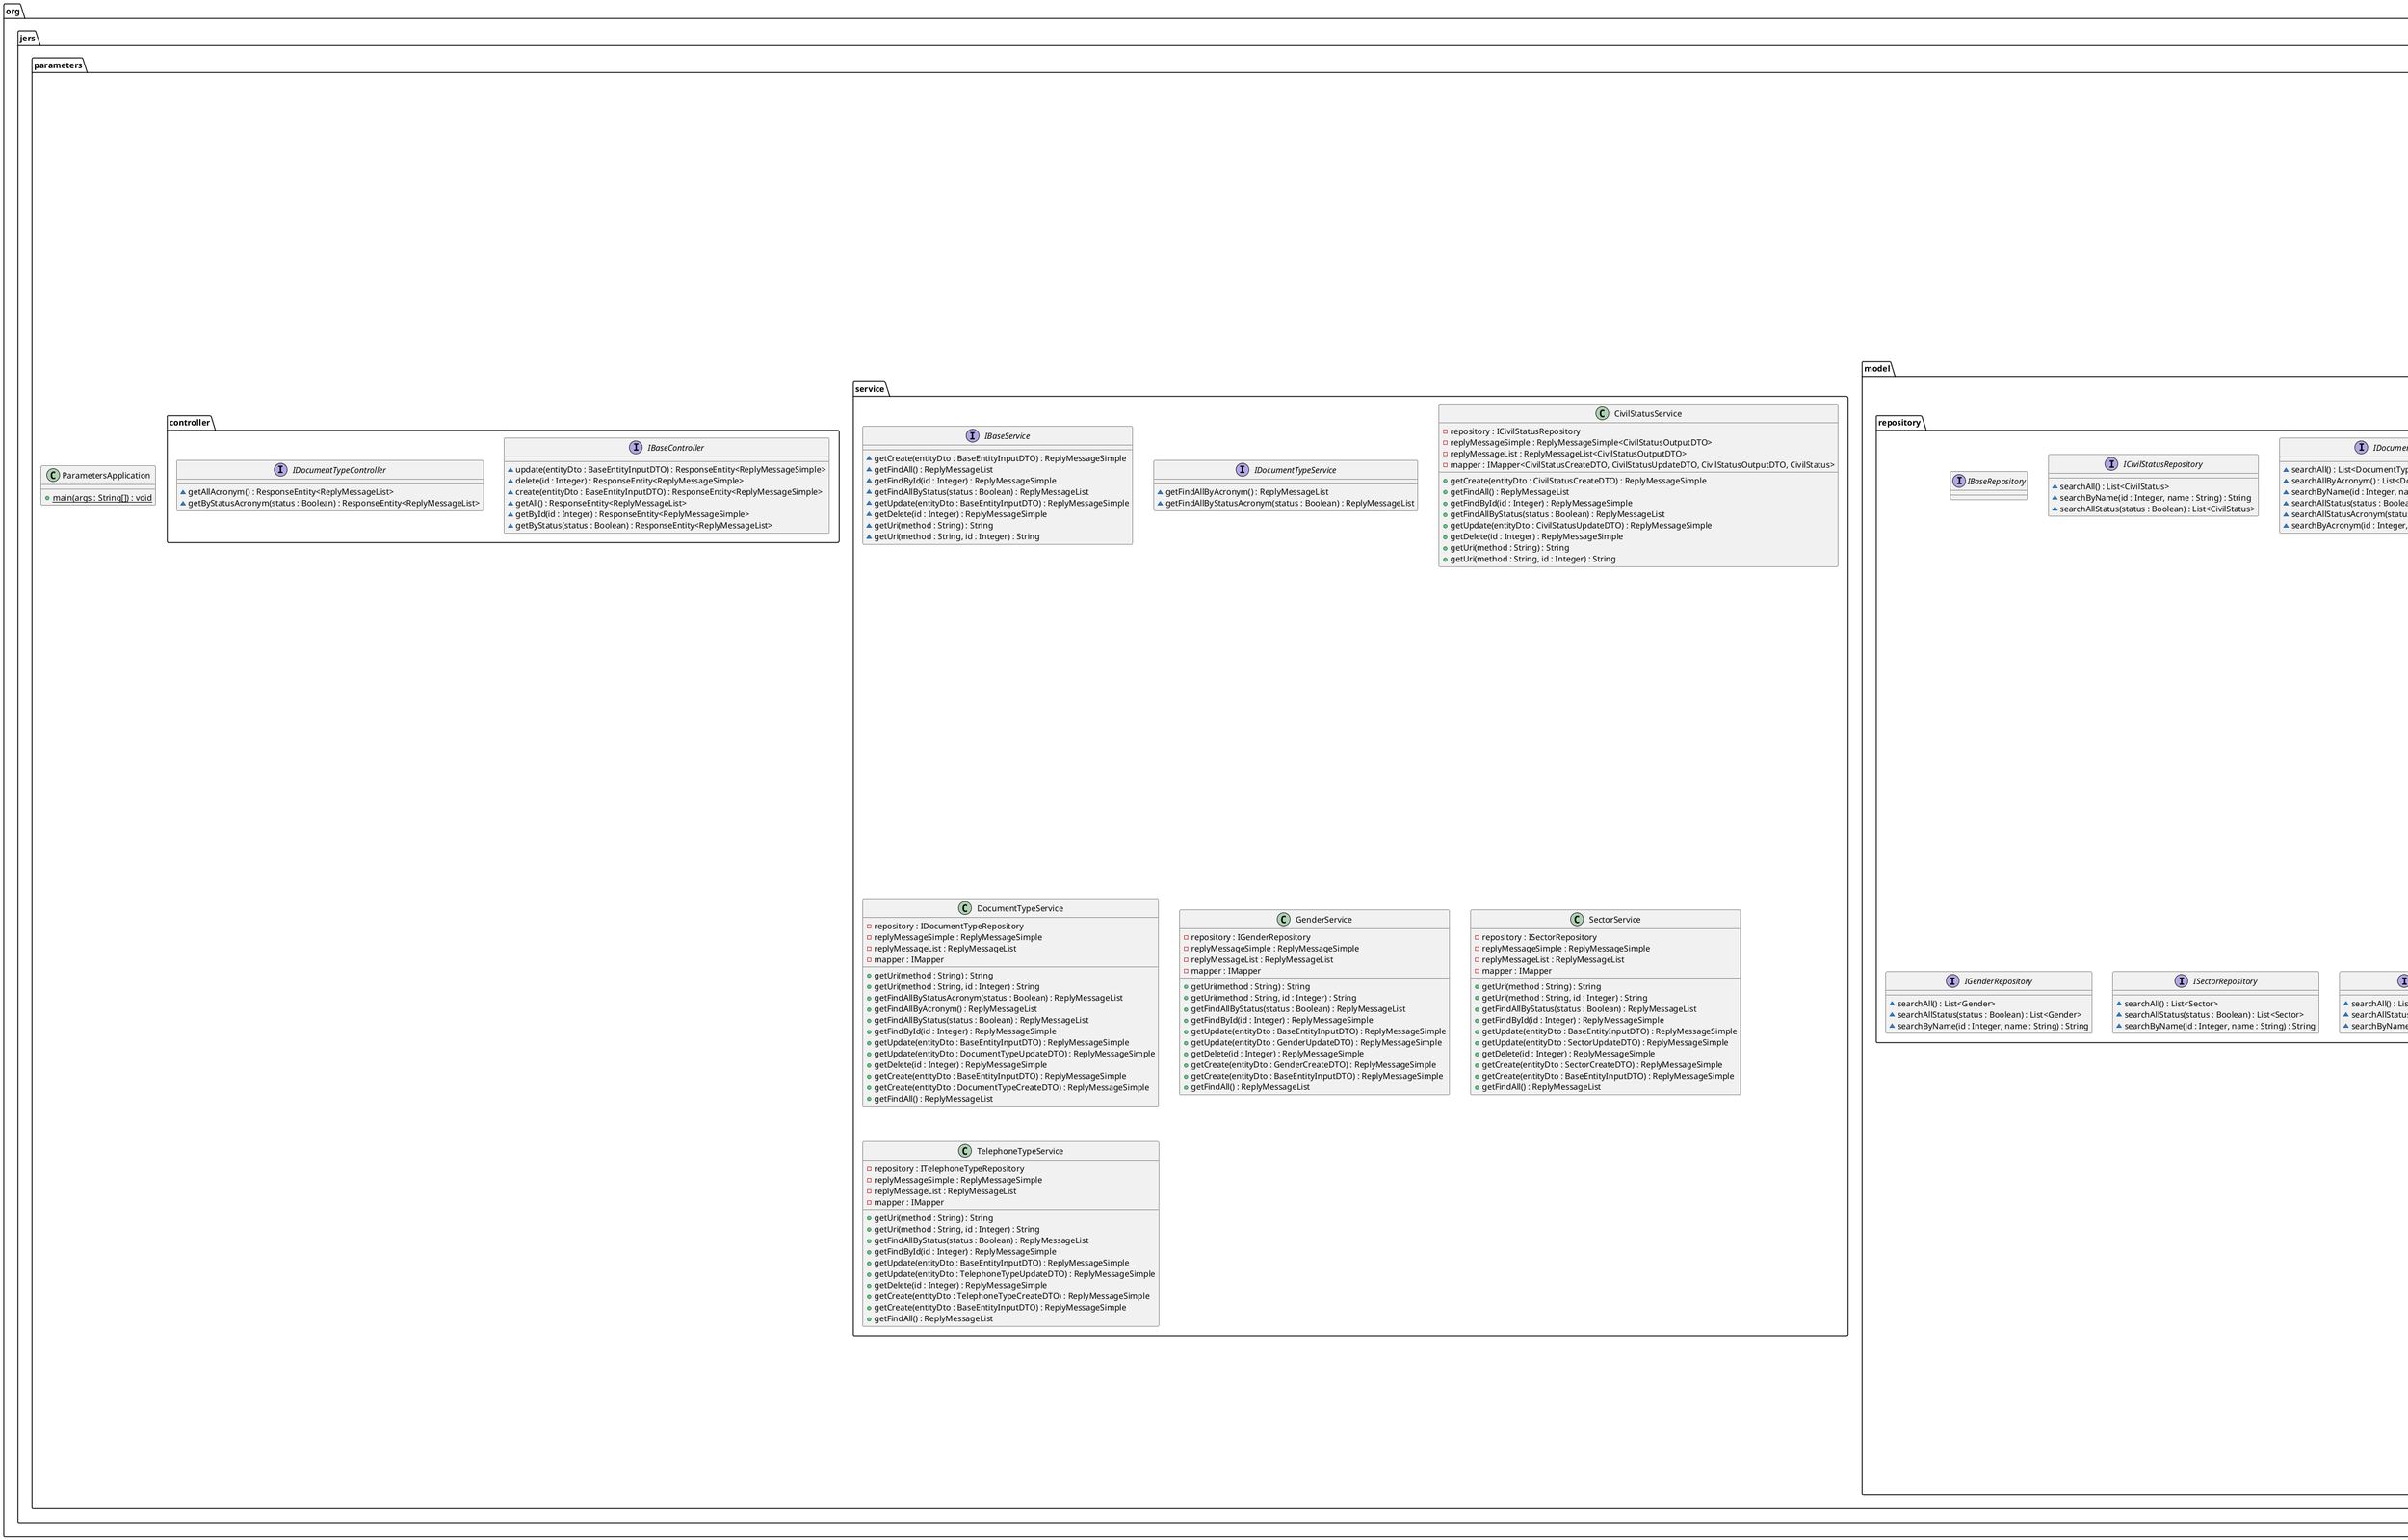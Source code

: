 @startuml
class org.jers.parameters.ParametersApplication {
+ {static} main(args : String[]) : void
}

class org.jers.parameters.utils.SystemConstants {
+ {static} API_KEY_VALUE : String
+ {static} LOCAL_ORIGIN_PATH : String
+ {static} PUBLIC_ORIGIN_PATH : String
+ {static} LOCAL_ORIGIN_PATH2 : String
+ {static} PUBLIC_ORIGIN_PATH2 : String
+ {static} PRIVATE_PC_ORIGIN_PATH : String
+ {static} PUBLIC_PC_ORIGIN_PATH : String
+ {static} PARAMETERS_PATH : String
+ {static} CREATE_PATH : String
+ {static} DELETE_PATH : String
+ {static} GET_ALL_ACRONYM_PATH : String
+ {static} GET_ALL_PATH : String
+ {static} GET_ID_PATH : String
+ {static} GET_STATUS_PATH : String
+ {static} GET_STATUS_ACRONYM_PATH : String
+ {static} UPDATE_PATH : String
+ {static} ACCEPT : String
+ {static} AUTHORIZATION : String
+ {static} CONTENT_TYPE : String
+ {static} LOCATION : String
+ {static} X_API_KEY : String
+ {static} CIVIL_STATUS_PATH : String
+ {static} DOCUMENT_TYPE_PATH : String
+ {static} GENDER_PATH : String
+ {static} SECTOR_PATH : String
+ {static} TELEPHONE_TYPE_PATH : String
+ {static} DATABASE : String
+ {static} SCHEMA : String
+ {static} ACRONYM : String
+ {static} CREATION_DATE : String
+ {static} ID : String
+ {static} NAME : String
+ {static} STATUS : String
+ {static} UPDATE_DATE : String
+ {static} CIVIL_STATUS_TABLE : String
+ {static} CIVIL_STATUS_NAME_LENGTH : int
+ {static} CIVIL_STATUS_ALL_QUERY : String
+ {static} CIVIL_STATUS_ALL_STATUS_QUERY : String
+ {static} CIVIL_STATUS_NAME_QUERY : String
+ {static} DOCUMENT_TYPE_TABLE : String
+ {static} DOCUMENT_TYPE_NAME_LENGTH : int
+ {static} DOCUMENT_TYPE_ACRONYM_LENGTH : int
+ {static} DOCUMENT_TYPE_ACRONYM_QUERY : String
+ {static} DOCUMENT_TYPE_ALL_QUERY_ACRONYM : String
+ {static} DOCUMENT_TYPE_ALL_QUERY_NAME : String
+ {static} DOCUMENT_TYPE_ALL_STATUS_ACRONYM_QUERY : String
+ {static} DOCUMENT_TYPE_ALL_STATUS_NAME_QUERY : String
+ {static} DOCUMENT_TYPE_NAME_QUERY : String
+ {static} GENDER_TABLE : String
+ {static} GENDER_NAME_LENGTH : int
+ {static} GENDER_ALL_QUERY : String
+ {static} GENDER_ALL_STATUS_QUERY : String
+ {static} GENDER_NAME_QUERY : String
+ {static} SECTOR_TABLE : String
+ {static} SECTOR_NAME_LENGTH : int
+ {static} SECTOR_ALL_QUERY : String
+ {static} SECTOR_ALL_STATUS_QUERY : String
+ {static} SECTOR_NAME_QUERY : String
+ {static} TELEPHONE_TYPE_TABLE : String
+ {static} TELEPHONE_TYPE_NAME_LENGTH : int
+ {static} TELEPHONE_TYPE_ALL_QUERY : String
+ {static} TELEPHONE_TYPE_ALL_STATUS_QUERY : String
+ {static} TELEPHONE_TYPE_NAME_QUERY : String
+ {static} answerSimple(replyMessage : ReplyMessageSimple) : ResponseEntity<ReplyMessageSimple>
+ {static} answerList(replyMessage : ReplyMessageList) : ResponseEntity<ReplyMessageList>
}

class org.jers.parameters.utils.Constants {
+ {static} ID_VALUE_MINIMUM : String
+ {static} NO_CONTENT : String
+ {static} NO_CONTENT_ID : String
+ {static} YES_CONTENT : String
+ {static} HTTP_MESSAGE1 : String
+ {static} HTTP_MESSAGE2 : String
+ {static} CIVIL_STATUS_NAME_EXISTS : String
+ {static} CIVIL_STATUS_NAME_NOT_BLANK : String
+ {static} CIVIL_STATUS_NAME_NOT_NULL : String
+ {static} CIVIL_STATUS_NAME_SIZE : String
+ {static} SUCCESSFULLY_CREATED_CIVIL_STATUS : String
+ {static} SUCCESSFULLY_DELETED_CIVIL_STATUS : String
+ {static} SUCCESSFULLY_UPDATED_CIVIL_STATUS : String
+ {static} DOCUMENT_TYPE_ACRONYM_EXISTS : String
+ {static} DOCUMENT_TYPE_ACRONYM_NOT_BLANK : String
+ {static} DOCUMENT_TYPE_ACRONYM_NOT_NULL : String
+ {static} DOCUMENT_TYPE_ACRONYM_SIZE : String
+ {static} DOCUMENT_TYPE_NAME_EXISTS : String
+ {static} DOCUMENT_TYPE_NAME_NOT_BLANK : String
+ {static} DOCUMENT_TYPE_NAME_NOT_NULL : String
+ {static} DOCUMENT_TYPE_NAME_SIZE : String
+ {static} SUCCESSFULLY_CREATED_DOCUMENT_TYPE : String
+ {static} SUCCESSFULLY_DELETED_DOCUMENT_TYPE : String
+ {static} SUCCESSFULLY_UPDATED_DOCUMENT_TYPE : String
+ {static} GENDER_NAME_EXISTS : String
+ {static} GENDER_NAME_NOT_BLANK : String
+ {static} GENDER_NAME_NOT_NULL : String
+ {static} GENDER_NAME_SIZE : String
+ {static} SUCCESSFULLY_CREATED_GENRE : String
+ {static} SUCCESSFULLY_DELETED_GENRE : String
+ {static} SUCCESSFULLY_UPDATED_GENRE : String
+ {static} SECTOR_NAME_EXISTS : String
+ {static} SECTOR_NAME_NOT_BLANK : String
+ {static} SECTOR_NAME_NOT_NULL : String
+ {static} SECTOR_NAME_SIZE : String
+ {static} SUCCESSFULLY_CREATED_SECTOR : String
+ {static} SUCCESSFULLY_DELETED_SECTOR : String
+ {static} SUCCESSFULLY_UPDATED_SECTOR : String
+ {static} SUCCESSFULLY_CREATED_TELEPHONE_TYPE : String
+ {static} SUCCESSFULLY_DELETED_TELEPHONE_TYPE : String
+ {static} SUCCESSFULLY_UPDATED_TELEPHONE_TYPE : String
+ {static} TELEPHONE_TYPE_NAME_EXISTS : String
+ {static} TELEPHONE_TYPE_NAME_NOT_BLANK : String
+ {static} TELEPHONE_TYPE_NAME_NOT_NULL : String
+ {static} TELEPHONE_TYPE_NAME_SIZE : String
}

class org.jers.parameters.config.SwaggerConfig {
+ publicApi() : GroupedOpenApi
+ springShopOpenAPI() : OpenAPI
}

class org.jers.parameters.exception.ApiExceptionHandler {
- replyMessageSimple : ReplyMessageSimple
+ httpRequestMethodException(exception : HttpRequestMethodNotSupportedException, webRequest : WebRequest) : ResponseEntity<ReplyMessageSimple>
+ validationFieldsException(exception : MethodArgumentNotValidException, webRequest : WebRequest) : ResponseEntity<ReplyMessageSimple>
+ validationFieldsExceptionBySQL(exception : HttpMessageNotReadableException, webRequest : WebRequest) : ResponseEntity<ReplyMessageSimple>
+ methodArgumentTypeMismatchException(exception : MethodArgumentTypeMismatchException, webRequest : WebRequest) : ResponseEntity<ReplyMessageSimple>
+ handlerMethodValidationException(exception : HandlerMethodValidationException, webRequest : WebRequest) : ResponseEntity<ReplyMessageSimple>
- supportedMethods(exception : HttpRequestMethodNotSupportedException) : String
}

abstract class org.jers.parameters.utils.response.ReplyMessage {
- uri : String
- httpStatus : HttpStatus
- error : Boolean
- message : List<String>
- date : LocalDateTime
+ getUri() : String
+ setUri(uri : String) : void
+ getHttpStatus() : HttpStatus
+ setHttpStatus(httpStatus : HttpStatus) : void
+ getError() : Boolean
+ setError(error : Boolean) : void
+ getMessage() : List<String>
+ setMessage(message : List<String>) : void
+ getDate() : LocalDateTime
+ setDate(date : LocalDateTime) : void
}

class org.jers.parameters.utils.response.ReplyMessageSimple {
- response : BaseEntityOutputDTO
+ getResponse() : BaseEntityOutputDTO
+ setResponse(response : BaseEntityOutputDTO) : void
+ toString() : String
}

annotation org.jers.parameters.annotation.Dto {
}

annotation org.jers.parameters.annotation.RestApi {
}

abstract class org.jers.parameters.model.dto.BaseEntityInputDTO {
- status : Boolean
+ getStatus() : Boolean
+ setStatus(status : Boolean) : void
}

abstract class org.jers.parameters.model.dto.BaseEntityOutputDTO {
- creationDate : LocalDateTime
- updateDate : LocalDateTime
+ getCreationDate() : LocalDateTime
+ setCreationDate(creationDate : LocalDateTime) : void
+ getUpdateDate() : LocalDateTime
+ setUpdateDate(updateDate : LocalDateTime) : void
}

struct org.jers.parameters.model.dto.civilstatus.CivilStatusCreateDTO {
- civilStatusName : String
+ getCivilStatusName() : String
+ setCivilStatusName(civilStatusName : String) : void
}

struct org.jers.parameters.model.dto.civilstatus.CivilStatusUpdateDTO {
- idCivilStatus : Integer
+ getIdCivilStatus() : Integer
+ setIdCivilStatus(idCivilStatus : Integer) : void
}

struct org.jers.parameters.model.dto.civilstatus.CivilStatusOutputDTO {
- idCivilStatus : Integer
- civilStatusName : String
+ setIdCivilStatus(idCivilStatus : Integer) : void
+ getIdCivilStatus() : Integer
+ getCivilStatusName() : String
+ setCivilStatusName(civilStatusName : String) : void
}

struct org.jers.parameters.model.dto.documenttype.DocumentTypeCreateDTO {
- documentTypeName : String
- documentTypeAcronym : String
+ getDocumentTypeName() : String
+ setDocumentTypeName(documentTypeName : String) : void
+ getDocumentTypeAcronym() : String
+ setDocumentTypeAcronym(documentTypeAcronym : String) : void
}

struct org.jers.parameters.model.dto.documenttype.DocumentTypeUpdateDTO {
- idDocumentType : Integer
+ getIdDocumentType() : Integer
+ setIdDocumentType(idDocumentType : Integer) : void
}

struct org.jers.parameters.model.dto.documenttype.DocumentTypeOutputDTO {
- idDocumentType : Integer
- documentTypeName : String
- documentTypeAcronym : String
+ getIdDocumentType() : Integer
+ setIdDocumentType(idDocumentType : Integer) : void
+ getDocumentTypeName() : String
+ setDocumentTypeName(documentTypeName : String) : void
+ getDocumentTypeAcronym() : String
+ setDocumentTypeAcronym(documentTypeAcronym : String) : void
}

struct org.jers.parameters.model.dto.gender.GenderCreateDTO {
- genderName : String
+ getGenderName() : String
+ setGenderName(genderName : String) : void
}

struct org.jers.parameters.model.dto.gender.GenderUpdateDTO {
- idGender : Integer
+ getIdGender() : Integer
+ setIdGender(idGender : Integer) : void
}

struct org.jers.parameters.model.dto.gender.GenderOutputDTO {
- idGender : Integer
- genderName : String
+ getIdGender() : Integer
+ setIdGender(idGender : Integer) : void
+ getGenderName() : String
+ setGenderName(genderName : String) : void
}

struct org.jers.parameters.model.dto.sector.SectorCreateDTO {
- sectorName : String
+ getSectorName() : String
+ setSectorName(sectorName : String) : void
}

struct org.jers.parameters.model.dto.sector.SectorUpdateDTO {
- idSector : Integer
+ getIdSector() : Integer
+ setIdSector(idSector : Integer) : void
}

struct org.jers.parameters.model.dto.sector.SectorOutputDTO {
- idSector : Integer
- sectorName : String
+ getIdSector() : Integer
+ setIdSector(idSector : Integer) : void
+ getSectorName() : String
+ setSectorName(sectorName : String) : void
}

struct org.jers.parameters.model.dto.telephonetype.TelephoneTypeCreateDTO {
- telephoneTypeName : String
+ getTelephoneTypeName() : String
+ setTelephoneTypeName(telephoneTypeName : String) : void
}

struct org.jers.parameters.model.dto.telephonetype.TelephoneTypeUpdateDTO {
- idTelephoneType : Integer
+ getIdTelephoneType() : Integer
+ setIdTelephoneType(idTelephoneType : Integer) : void
}

struct org.jers.parameters.model.dto.telephonetype.TelephoneTypeOutputDTO {
- idTelephoneType : Integer
- telephoneTypeName : String
+ getIdTelephoneType() : Integer+ getTelephoneTypeName() : String
+ setIdTelephoneType(idTelephoneType : Integer) : void
+ getTelephoneTypeName() : String
+ setTelephoneTypeName(telephoneTypeName : String) : void
}

abstract class org.jers.parameters.model.entity.BaseEntity {
- status : Boolean
- creationDate : LocalDateTime
- updateDate : LocalDateTime
+ getStatus() : Boolean
+ setStatus(status : Boolean) : void
+ getCreationDate() : LocalDateTime
+ setCreationDate(creationDate : LocalDateTime) : void
+ getUpdateDate() : LocalDateTime
+ setUpdateDate(updateDate : LocalDateTime) : void
}

entity org.jers.parameters.model.entity.CivilStatus {
- idCivilStatus : Integer
- civilStatusName : String
+ getIdCivilStatus() : Integer
+ setIdCivilStatus(idCivilStatus : Integer) : void
+ getCivilStatusName() : String
+ setCivilStatusName(civilStatusName : String) : void
}

entity org.jers.parameters.model.entity.DocumentType {
- idDocumentType : Integer
- documentTypeName : String
- documentTypeAcronym : String
+ getIdDocumentType() : Integer
+ setIdDocumentType(idDocumentType : Integer) : void
+ getDocumentTypeName() : String
+ setDocumentTypeName(documentTypeName : String) : void
+ getDocumentTypeAcronym() : String
+ setDocumentTypeAcronym(documentTypeAcronym : String) : void
}

entity org.jers.parameters.model.entity.Gender {
- idGender : Integer
- genderName : String
+ getIdGender() : Integer
+ setIdGender(idGender : Integer) : void
+ getGenderName() : String
+ setGenderName(genderName : String) : void
}

entity org.jers.parameters.model.entity.Sector {
- idSector : Integer
- sectorName : String
+ getIdSector() : Integer
+ setIdSector(idSector : Integer) : void
+ getSectorName() : String
+ setSectorName(sectorName : String) : void
}

entity org.jers.parameters.model.entity.TelephoneType {
- idTelephoneType : Integer
- telephoneTypeName : String
+ getIdTelephoneType() : Integer
+ setIdTelephoneType(idTelephoneType : Integer) : void
+ getTelephoneTypeName() : String
+ setTelephoneTypeName(telephoneTypeName : String) : void
}

interface org.jers.parameters.model.repository.IBaseRepository {
}

interface org.jers.parameters.model.repository.ICivilStatusRepository {
~ searchAll() : List<CivilStatus>
~ searchByName(id : Integer, name : String) : String
~ searchAllStatus(status : Boolean) : List<CivilStatus>
}

interface org.jers.parameters.model.repository.IDocumentTypeRepository {
~ searchAll() : List<DocumentType>
~ searchAllByAcronym() : List<DocumentType>
~ searchByName(id : Integer, name : String) : String
~ searchAllStatus(status : Boolean) : List<DocumentType>
~ searchAllStatusAcronym(status : Boolean) : List<DocumentType>
~ searchByAcronym(id : Integer, acronym : String) : String
}

interface org.jers.parameters.model.repository.IGenderRepository {
~ searchAll() : List<Gender>
~ searchAllStatus(status : Boolean) : List<Gender>
~ searchByName(id : Integer, name : String) : String
}

interface org.jers.parameters.model.repository.ISectorRepository {
~ searchAll() : List<Sector>
~ searchAllStatus(status : Boolean) : List<Sector>
~ searchByName(id : Integer, name : String) : String
}

interface org.jers.parameters.model.repository.ITelephoneTypeRepository {
~ searchAll() : List<TelephoneType>
~ searchAllStatus(status : Boolean) : List<TelephoneType>
~ searchByName(id : Integer, name : String) : String
}

interface org.jers.parameters.utils.mappers.IMapper {
~ create(entityDto : BaseEntityInputDTO) : BaseEntity
~ read(entity : BaseEntity) : BaseEntityOutputDTO
~ update(entityDto : BaseEntityInputDTO, entity : BaseEntity) : BaseEntity
 }

class org.jers.parameters.utils.mappers.CivilStatusMapper {
+ create(entityDto : CivilStatusCreateDTO) : CivilStatus
+ read(entity : CivilStatus) : CivilStatusOutputDTO
+ update(entityDto : CivilStatusUpdateDTO, entity : CivilStatus) : CivilStatus
}

class org.jers.parameters.utils.mappers.DocumentTypeMapper {
+ create(entityDto : DocumentTypeCreateDTO) : DocumentType
+ read(entity : DocumentType) : DocumentTypeOutputDTO
+ update(entityDto : DocumentTypeUpdateDTO, entity : DocumentType) : DocumentType
}

class org.jers.parameters.utils.mappers.GenderMapper {
+ create(entityDto : GenderCreateDTO) : Gender
+ read(entity : Gender) : GenderOutputDTO
+ update(entityDto : GenderUpdateDTO, entity : Gender) : Gender
}

class org.jers.parameters.utils.mappers.SectorMapper {
+ create(entityDto : SectorCreateDTO) : Sector
+ read(entity : Sector) : SectorOutputDTO
+ update(entityDto : SectorUpdateDTO, entity : Sector) : Sector
}

class org.jers.parameters.utils.mappers.TelephoneTypeMapper {
+ create(entityDto : TelephoneTypeCreateDTO) : TelephoneType
+ read(entity : TelephoneType) : TelephoneTypeOutputDTO
+ update(entityDto : TelephoneTypeUpdateDTO, entity : TelephoneType) : TelephoneType
}

interface org.jers.parameters.service.IBaseService {
~ getCreate(entityDto : BaseEntityInputDTO) : ReplyMessageSimple
~ getFindAll() : ReplyMessageList
~ getFindById(id : Integer) : ReplyMessageSimple
~ getFindAllByStatus(status : Boolean) : ReplyMessageList
~ getUpdate(entityDto : BaseEntityInputDTO) : ReplyMessageSimple
~ getDelete(id : Integer) : ReplyMessageSimple
~ getUri(method : String) : String
~ getUri(method : String, id : Integer) : String
}

interface org.jers.parameters.service.IDocumentTypeService {
~ getFindAllByAcronym() : ReplyMessageList
~ getFindAllByStatusAcronym(status : Boolean) : ReplyMessageList
}

class org.jers.parameters.service.CivilStatusService {
- repository : ICivilStatusRepository
- replyMessageSimple : ReplyMessageSimple<CivilStatusOutputDTO>
- replyMessageList : ReplyMessageList<CivilStatusOutputDTO>
- mapper : IMapper<CivilStatusCreateDTO, CivilStatusUpdateDTO, CivilStatusOutputDTO, CivilStatus>
+ getCreate(entityDto : CivilStatusCreateDTO) : ReplyMessageSimple
+ getFindAll() : ReplyMessageList
+ getFindById(id : Integer) : ReplyMessageSimple
+ getFindAllByStatus(status : Boolean) : ReplyMessageList
+ getUpdate(entityDto : CivilStatusUpdateDTO) : ReplyMessageSimple
+ getDelete(id : Integer) : ReplyMessageSimple
+ getUri(method : String) : String
+ getUri(method : String, id : Integer) : String
}

class org.jers.parameters.service.DocumentTypeService {
- repository : IDocumentTypeRepository
- replyMessageSimple : ReplyMessageSimple
- replyMessageList : ReplyMessageList
- mapper : IMapper
+ getUri(method : String) : String
+ getUri(method : String, id : Integer) : String
+ getFindAllByStatusAcronym(status : Boolean) : ReplyMessageList
+ getFindAllByAcronym() : ReplyMessageList
+ getFindAllByStatus(status : Boolean) : ReplyMessageList
+ getFindById(id : Integer) : ReplyMessageSimple
+ getUpdate(entityDto : BaseEntityInputDTO) : ReplyMessageSimple
+ getUpdate(entityDto : DocumentTypeUpdateDTO) : ReplyMessageSimple
+ getDelete(id : Integer) : ReplyMessageSimple
+ getCreate(entityDto : BaseEntityInputDTO) : ReplyMessageSimple
+ getCreate(entityDto : DocumentTypeCreateDTO) : ReplyMessageSimple
+ getFindAll() : ReplyMessageList
}

class org.jers.parameters.service.GenderService {
- repository : IGenderRepository
- replyMessageSimple : ReplyMessageSimple
- replyMessageList : ReplyMessageList
- mapper : IMapper
+ getUri(method : String) : String
+ getUri(method : String, id : Integer) : String
+ getFindAllByStatus(status : Boolean) : ReplyMessageList
+ getFindById(id : Integer) : ReplyMessageSimple
+ getUpdate(entityDto : BaseEntityInputDTO) : ReplyMessageSimple
+ getUpdate(entityDto : GenderUpdateDTO) : ReplyMessageSimple
+ getDelete(id : Integer) : ReplyMessageSimple
+ getCreate(entityDto : GenderCreateDTO) : ReplyMessageSimple
+ getCreate(entityDto : BaseEntityInputDTO) : ReplyMessageSimple
+ getFindAll() : ReplyMessageList
}

class org.jers.parameters.service.SectorService {
- repository : ISectorRepository
- replyMessageSimple : ReplyMessageSimple
- replyMessageList : ReplyMessageList
- mapper : IMapper
+ getUri(method : String) : String
+ getUri(method : String, id : Integer) : String
+ getFindAllByStatus(status : Boolean) : ReplyMessageList
+ getFindById(id : Integer) : ReplyMessageSimple
+ getUpdate(entityDto : BaseEntityInputDTO) : ReplyMessageSimple
+ getUpdate(entityDto : SectorUpdateDTO) : ReplyMessageSimple
+ getDelete(id : Integer) : ReplyMessageSimple
+ getCreate(entityDto : SectorCreateDTO) : ReplyMessageSimple
+ getCreate(entityDto : BaseEntityInputDTO) : ReplyMessageSimple
+ getFindAll() : ReplyMessageList
}

class org.jers.parameters.service.TelephoneTypeService {
- repository : ITelephoneTypeRepository
- replyMessageSimple : ReplyMessageSimple
- replyMessageList : ReplyMessageList
- mapper : IMapper
+ getUri(method : String) : String
+ getUri(method : String, id : Integer) : String
+ getFindAllByStatus(status : Boolean) : ReplyMessageList
+ getFindById(id : Integer) : ReplyMessageSimple
+ getUpdate(entityDto : BaseEntityInputDTO) : ReplyMessageSimple
+ getUpdate(entityDto : TelephoneTypeUpdateDTO) : ReplyMessageSimple
+ getDelete(id : Integer) : ReplyMessageSimple
+ getCreate(entityDto : TelephoneTypeCreateDTO) : ReplyMessageSimple
+ getCreate(entityDto : BaseEntityInputDTO) : ReplyMessageSimple
+ getFindAll() : ReplyMessageList
}

interface org.jers.parameters.controller.IBaseController {
~ update(entityDto : BaseEntityInputDTO) : ResponseEntity<ReplyMessageSimple>
~ delete(id : Integer) : ResponseEntity<ReplyMessageSimple>
~ create(entityDto : BaseEntityInputDTO) : ResponseEntity<ReplyMessageSimple>
~ getAll() : ResponseEntity<ReplyMessageList>
~ getById(id : Integer) : ResponseEntity<ReplyMessageSimple>
~ getByStatus(status : Boolean) : ResponseEntity<ReplyMessageList>
}

interface org.jers.parameters.controller.IDocumentTypeController {
~ getAllAcronym() : ResponseEntity<ReplyMessageList>
~ getByStatusAcronym(status : Boolean) : ResponseEntity<ReplyMessageList>
}
@enduml
